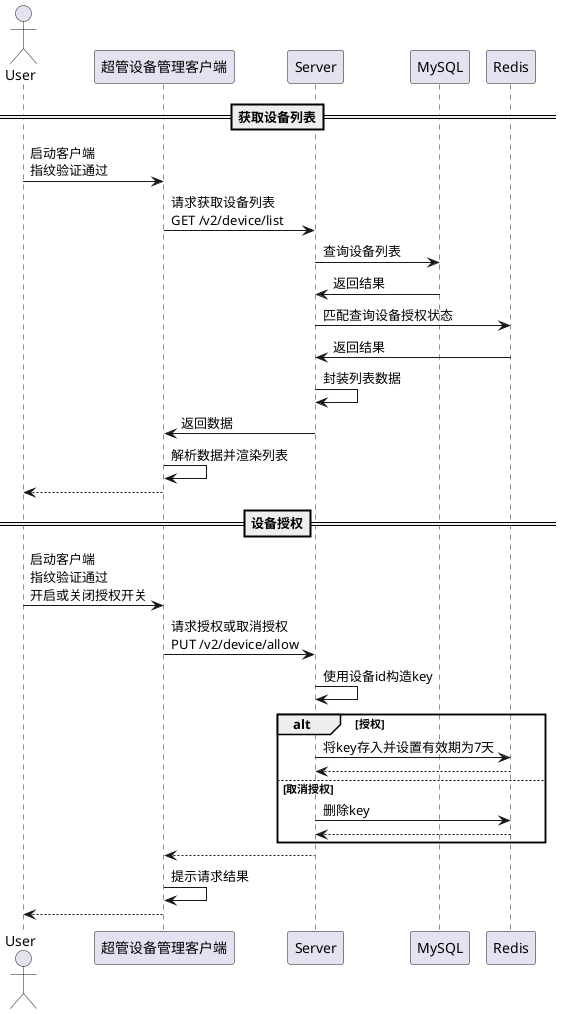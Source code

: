 @startuml 超管设备鉴权-授权管理
actor "User" as user
participant "超管设备管理客户端" as manager
participant "Server" as server
participant "MySQL" as db
participant "Redis" as redis
==获取设备列表==
user->manager:启动客户端\n指纹验证通过
manager->server:请求获取设备列表\nGET /v2/device/list
server->db:查询设备列表
server<-db:返回结果
server->redis:匹配查询设备授权状态
server<-redis:返回结果
server->server:封装列表数据
manager<-server:返回数据
manager->manager:解析数据并渲染列表
user<--manager
==设备授权==
user->manager:启动客户端\n指纹验证通过\n开启或关闭授权开关
manager->server:请求授权或取消授权\nPUT /v2/device/allow
server->server:使用设备id构造key
alt 授权
server->redis:将key存入并设置有效期为7天
server<--redis
else 取消授权
server->redis:删除key
server<--redis
end
manager<--server
manager->manager:提示请求结果
user<--manager
@enduml